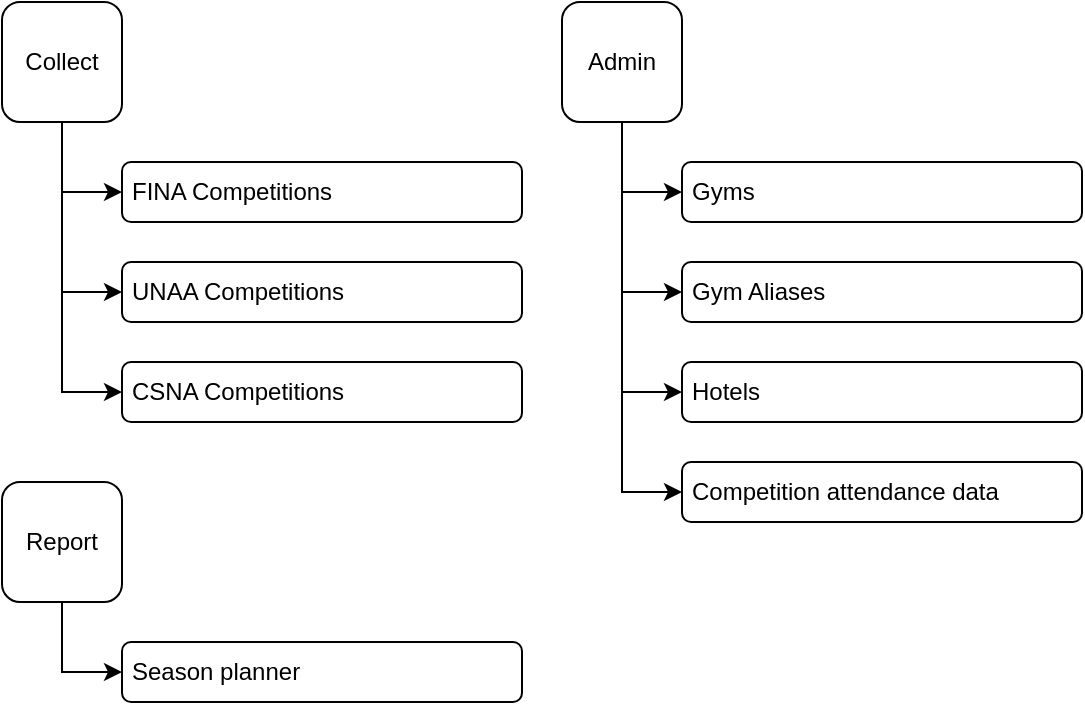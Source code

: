 <mxfile version="26.1.0">
  <diagram name="Page-1" id="TJs-7nuz9J66ABSabgTB">
    <mxGraphModel dx="1104" dy="855" grid="1" gridSize="10" guides="1" tooltips="1" connect="1" arrows="1" fold="1" page="1" pageScale="1" pageWidth="850" pageHeight="1100" math="0" shadow="0">
      <root>
        <mxCell id="0" />
        <mxCell id="1" parent="0" />
        <mxCell id="WSXo75BMICnkvVFDg_3Q-79" style="edgeStyle=orthogonalEdgeStyle;rounded=0;orthogonalLoop=1;jettySize=auto;html=1;entryX=0;entryY=0.5;entryDx=0;entryDy=0;exitX=0.5;exitY=1;exitDx=0;exitDy=0;" parent="1" source="bQh46Ddm-5ruJ5UZl0Re-3" target="bQh46Ddm-5ruJ5UZl0Re-5" edge="1">
          <mxGeometry relative="1" as="geometry">
            <mxPoint x="97" y="164.8" as="sourcePoint" />
            <mxPoint x="166.54" y="134.56" as="targetPoint" />
          </mxGeometry>
        </mxCell>
        <mxCell id="WSXo75BMICnkvVFDg_3Q-80" style="edgeStyle=orthogonalEdgeStyle;rounded=0;orthogonalLoop=1;jettySize=auto;html=1;entryX=0;entryY=0.5;entryDx=0;entryDy=0;exitX=0.5;exitY=1;exitDx=0;exitDy=0;" parent="1" source="bQh46Ddm-5ruJ5UZl0Re-3" target="bQh46Ddm-5ruJ5UZl0Re-4" edge="1">
          <mxGeometry relative="1" as="geometry">
            <mxPoint x="97" y="164.8" as="sourcePoint" />
            <mxPoint x="166.54" y="88.84" as="targetPoint" />
          </mxGeometry>
        </mxCell>
        <mxCell id="WSXo75BMICnkvVFDg_3Q-81" style="edgeStyle=orthogonalEdgeStyle;rounded=0;orthogonalLoop=1;jettySize=auto;html=1;entryX=0;entryY=0.5;entryDx=0;entryDy=0;exitX=0.5;exitY=1;exitDx=0;exitDy=0;" parent="1" source="bQh46Ddm-5ruJ5UZl0Re-3" target="bQh46Ddm-5ruJ5UZl0Re-6" edge="1">
          <mxGeometry relative="1" as="geometry">
            <mxPoint x="97" y="164.8" as="sourcePoint" />
            <mxPoint x="167.23" y="186.32" as="targetPoint" />
          </mxGeometry>
        </mxCell>
        <mxCell id="WSXo75BMICnkvVFDg_3Q-105" style="edgeStyle=orthogonalEdgeStyle;rounded=0;orthogonalLoop=1;jettySize=auto;html=1;entryX=0.5;entryY=1;entryDx=0;entryDy=0;startArrow=classic;startFill=1;endArrow=none;endFill=0;exitX=0;exitY=0.5;exitDx=0;exitDy=0;" parent="1" source="bQh46Ddm-5ruJ5UZl0Re-21" target="bQh46Ddm-5ruJ5UZl0Re-1" edge="1">
          <mxGeometry relative="1" as="geometry">
            <mxPoint x="510" y="205" as="sourcePoint" />
            <mxPoint x="450" y="130" as="targetPoint" />
          </mxGeometry>
        </mxCell>
        <mxCell id="WSXo75BMICnkvVFDg_3Q-107" style="edgeStyle=orthogonalEdgeStyle;rounded=0;orthogonalLoop=1;jettySize=auto;html=1;entryX=0.5;entryY=1;entryDx=0;entryDy=0;startArrow=classic;startFill=1;endArrow=none;endFill=0;exitX=0;exitY=0.5;exitDx=0;exitDy=0;" parent="1" source="bQh46Ddm-5ruJ5UZl0Re-17" target="bQh46Ddm-5ruJ5UZl0Re-1" edge="1">
          <mxGeometry relative="1" as="geometry">
            <mxPoint x="650" y="78.034" as="sourcePoint" />
            <mxPoint x="527" y="69.8" as="targetPoint" />
          </mxGeometry>
        </mxCell>
        <mxCell id="WSXo75BMICnkvVFDg_3Q-109" style="edgeStyle=orthogonalEdgeStyle;rounded=0;orthogonalLoop=1;jettySize=auto;html=1;entryX=0.5;entryY=1;entryDx=0;entryDy=0;startArrow=classic;startFill=1;endArrow=none;endFill=0;exitX=0;exitY=0.5;exitDx=0;exitDy=0;" parent="1" source="bQh46Ddm-5ruJ5UZl0Re-18" target="bQh46Ddm-5ruJ5UZl0Re-1" edge="1">
          <mxGeometry relative="1" as="geometry">
            <mxPoint x="640" y="125" as="sourcePoint" />
            <mxPoint x="527" y="69.8" as="targetPoint" />
          </mxGeometry>
        </mxCell>
        <mxCell id="bQh46Ddm-5ruJ5UZl0Re-1" value="Admin" style="rounded=1;whiteSpace=wrap;html=1;fillColor=default;fontColor=#000000;fontStyle=0;gradientColor=none;" parent="1" vertex="1">
          <mxGeometry x="320" y="40" width="60" height="60" as="geometry" />
        </mxCell>
        <mxCell id="bQh46Ddm-5ruJ5UZl0Re-2" value="Report" style="rounded=1;whiteSpace=wrap;html=1;fillColor=default;fontColor=#000000;fontStyle=0;gradientColor=none;" parent="1" vertex="1">
          <mxGeometry x="40" y="280" width="60" height="60" as="geometry" />
        </mxCell>
        <mxCell id="bQh46Ddm-5ruJ5UZl0Re-3" value="Collect" style="rounded=1;whiteSpace=wrap;html=1;fillColor=default;fontColor=#000000;fontStyle=0;gradientColor=none;" parent="1" vertex="1">
          <mxGeometry x="40" y="40" width="60" height="60" as="geometry" />
        </mxCell>
        <mxCell id="bQh46Ddm-5ruJ5UZl0Re-4" value="FINA Competitions" style="rounded=1;whiteSpace=wrap;html=1;fillColor=default;fontColor=#000000;fontStyle=0;gradientColor=none;align=left;spacingLeft=3;" parent="1" vertex="1">
          <mxGeometry x="100" y="120" width="200" height="30" as="geometry" />
        </mxCell>
        <mxCell id="bQh46Ddm-5ruJ5UZl0Re-5" value="UNAA Competitions" style="rounded=1;whiteSpace=wrap;html=1;fillColor=default;fontColor=#000000;fontStyle=0;gradientColor=none;align=left;spacingLeft=3;" parent="1" vertex="1">
          <mxGeometry x="100" y="170" width="200" height="30" as="geometry" />
        </mxCell>
        <mxCell id="bQh46Ddm-5ruJ5UZl0Re-6" value="CSNA Competitions" style="rounded=1;whiteSpace=wrap;html=1;fillColor=default;fontColor=#000000;fontStyle=0;gradientColor=none;align=left;spacingLeft=3;" parent="1" vertex="1">
          <mxGeometry x="100" y="220" width="200" height="30" as="geometry" />
        </mxCell>
        <mxCell id="bQh46Ddm-5ruJ5UZl0Re-8" value="Season planner" style="rounded=1;whiteSpace=wrap;html=1;fillColor=default;fontColor=#000000;fontStyle=0;gradientColor=none;align=left;spacingLeft=3;" parent="1" vertex="1">
          <mxGeometry x="100" y="360" width="200" height="30" as="geometry" />
        </mxCell>
        <mxCell id="bQh46Ddm-5ruJ5UZl0Re-16" style="edgeStyle=orthogonalEdgeStyle;rounded=0;orthogonalLoop=1;jettySize=auto;html=1;entryX=0.5;entryY=1;entryDx=0;entryDy=0;startArrow=classic;startFill=1;endArrow=none;endFill=0;exitX=0;exitY=0.5;exitDx=0;exitDy=0;" parent="1" source="bQh46Ddm-5ruJ5UZl0Re-8" target="bQh46Ddm-5ruJ5UZl0Re-2" edge="1">
          <mxGeometry relative="1" as="geometry">
            <mxPoint x="330" y="245" as="sourcePoint" />
            <mxPoint x="270" y="170" as="targetPoint" />
          </mxGeometry>
        </mxCell>
        <mxCell id="bQh46Ddm-5ruJ5UZl0Re-17" value="Gyms" style="rounded=1;whiteSpace=wrap;html=1;fillColor=default;fontColor=#000000;fontStyle=0;gradientColor=none;align=left;spacingLeft=3;" parent="1" vertex="1">
          <mxGeometry x="380" y="120" width="200" height="30" as="geometry" />
        </mxCell>
        <mxCell id="bQh46Ddm-5ruJ5UZl0Re-18" value="Hotels" style="rounded=1;whiteSpace=wrap;html=1;fillColor=default;fontColor=#000000;fontStyle=0;gradientColor=none;align=left;spacingLeft=3;" parent="1" vertex="1">
          <mxGeometry x="380" y="220" width="200" height="30" as="geometry" />
        </mxCell>
        <mxCell id="bQh46Ddm-5ruJ5UZl0Re-19" value="Gym Aliases" style="rounded=1;whiteSpace=wrap;html=1;fillColor=default;fontColor=#000000;fontStyle=0;gradientColor=none;align=left;spacingLeft=3;" parent="1" vertex="1">
          <mxGeometry x="380" y="170" width="200" height="30" as="geometry" />
        </mxCell>
        <mxCell id="bQh46Ddm-5ruJ5UZl0Re-20" style="edgeStyle=orthogonalEdgeStyle;rounded=0;orthogonalLoop=1;jettySize=auto;html=1;entryX=0.5;entryY=1;entryDx=0;entryDy=0;startArrow=classic;startFill=1;endArrow=none;endFill=0;exitX=0;exitY=0.5;exitDx=0;exitDy=0;" parent="1" source="bQh46Ddm-5ruJ5UZl0Re-19" target="bQh46Ddm-5ruJ5UZl0Re-1" edge="1">
          <mxGeometry relative="1" as="geometry">
            <mxPoint x="610" y="135" as="sourcePoint" />
            <mxPoint x="550" y="85" as="targetPoint" />
          </mxGeometry>
        </mxCell>
        <mxCell id="bQh46Ddm-5ruJ5UZl0Re-21" value="Competition attendance data" style="rounded=1;whiteSpace=wrap;html=1;fillColor=default;fontColor=#000000;fontStyle=0;gradientColor=none;align=left;spacingLeft=3;" parent="1" vertex="1">
          <mxGeometry x="380" y="270" width="200" height="30" as="geometry" />
        </mxCell>
      </root>
    </mxGraphModel>
  </diagram>
</mxfile>
